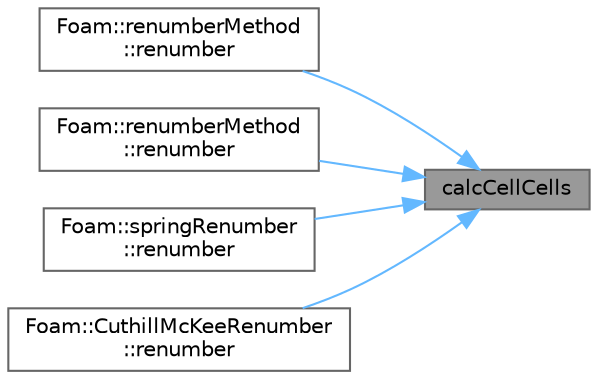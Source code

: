 digraph "calcCellCells"
{
 // LATEX_PDF_SIZE
  bgcolor="transparent";
  edge [fontname=Helvetica,fontsize=10,labelfontname=Helvetica,labelfontsize=10];
  node [fontname=Helvetica,fontsize=10,shape=box,height=0.2,width=0.4];
  rankdir="RL";
  Node1 [id="Node000001",label="calcCellCells",height=0.2,width=0.4,color="gray40", fillcolor="grey60", style="filled", fontcolor="black",tooltip=" "];
  Node1 -> Node2 [id="edge1_Node000001_Node000002",dir="back",color="steelblue1",style="solid",tooltip=" "];
  Node2 [id="Node000002",label="Foam::renumberMethod\l::renumber",height=0.2,width=0.4,color="grey40", fillcolor="white", style="filled",URL="$classFoam_1_1renumberMethod.html#a843e2f91d0a46d72aba74cdb3be2930a",tooltip=" "];
  Node1 -> Node3 [id="edge2_Node000001_Node000003",dir="back",color="steelblue1",style="solid",tooltip=" "];
  Node3 [id="Node000003",label="Foam::renumberMethod\l::renumber",height=0.2,width=0.4,color="grey40", fillcolor="white", style="filled",URL="$classFoam_1_1renumberMethod.html#a40a18d9149f68fe74753d3dd16a7049a",tooltip=" "];
  Node1 -> Node4 [id="edge3_Node000001_Node000004",dir="back",color="steelblue1",style="solid",tooltip=" "];
  Node4 [id="Node000004",label="Foam::springRenumber\l::renumber",height=0.2,width=0.4,color="grey40", fillcolor="white", style="filled",URL="$classFoam_1_1springRenumber.html#abfe83b2490d2827aeca033c1aa302b31",tooltip=" "];
  Node1 -> Node5 [id="edge4_Node000001_Node000005",dir="back",color="steelblue1",style="solid",tooltip=" "];
  Node5 [id="Node000005",label="Foam::CuthillMcKeeRenumber\l::renumber",height=0.2,width=0.4,color="grey40", fillcolor="white", style="filled",URL="$classFoam_1_1CuthillMcKeeRenumber.html#a43e03f902cbbeb39d4552a7e1cee9e73",tooltip=" "];
}
